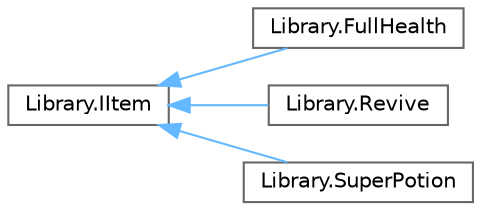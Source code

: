 digraph "Graphical Class Hierarchy"
{
 // INTERACTIVE_SVG=YES
 // LATEX_PDF_SIZE
  bgcolor="transparent";
  edge [fontname=Helvetica,fontsize=10,labelfontname=Helvetica,labelfontsize=10];
  node [fontname=Helvetica,fontsize=10,shape=box,height=0.2,width=0.4];
  rankdir="LR";
  Node0 [id="Node000000",label="Library.IItem",height=0.2,width=0.4,color="grey40", fillcolor="white", style="filled",URL="$interfaceLibrary_1_1IItem.html",tooltip=" "];
  Node0 -> Node1 [id="edge6_Node000000_Node000001",dir="back",color="steelblue1",style="solid",tooltip=" "];
  Node1 [id="Node000001",label="Library.FullHealth",height=0.2,width=0.4,color="grey40", fillcolor="white", style="filled",URL="$classLibrary_1_1FullHealth.html",tooltip=" "];
  Node0 -> Node2 [id="edge7_Node000000_Node000002",dir="back",color="steelblue1",style="solid",tooltip=" "];
  Node2 [id="Node000002",label="Library.Revive",height=0.2,width=0.4,color="grey40", fillcolor="white", style="filled",URL="$classLibrary_1_1Revive.html",tooltip=" "];
  Node0 -> Node3 [id="edge8_Node000000_Node000003",dir="back",color="steelblue1",style="solid",tooltip=" "];
  Node3 [id="Node000003",label="Library.SuperPotion",height=0.2,width=0.4,color="grey40", fillcolor="white", style="filled",URL="$classLibrary_1_1SuperPotion.html",tooltip=" "];
}
